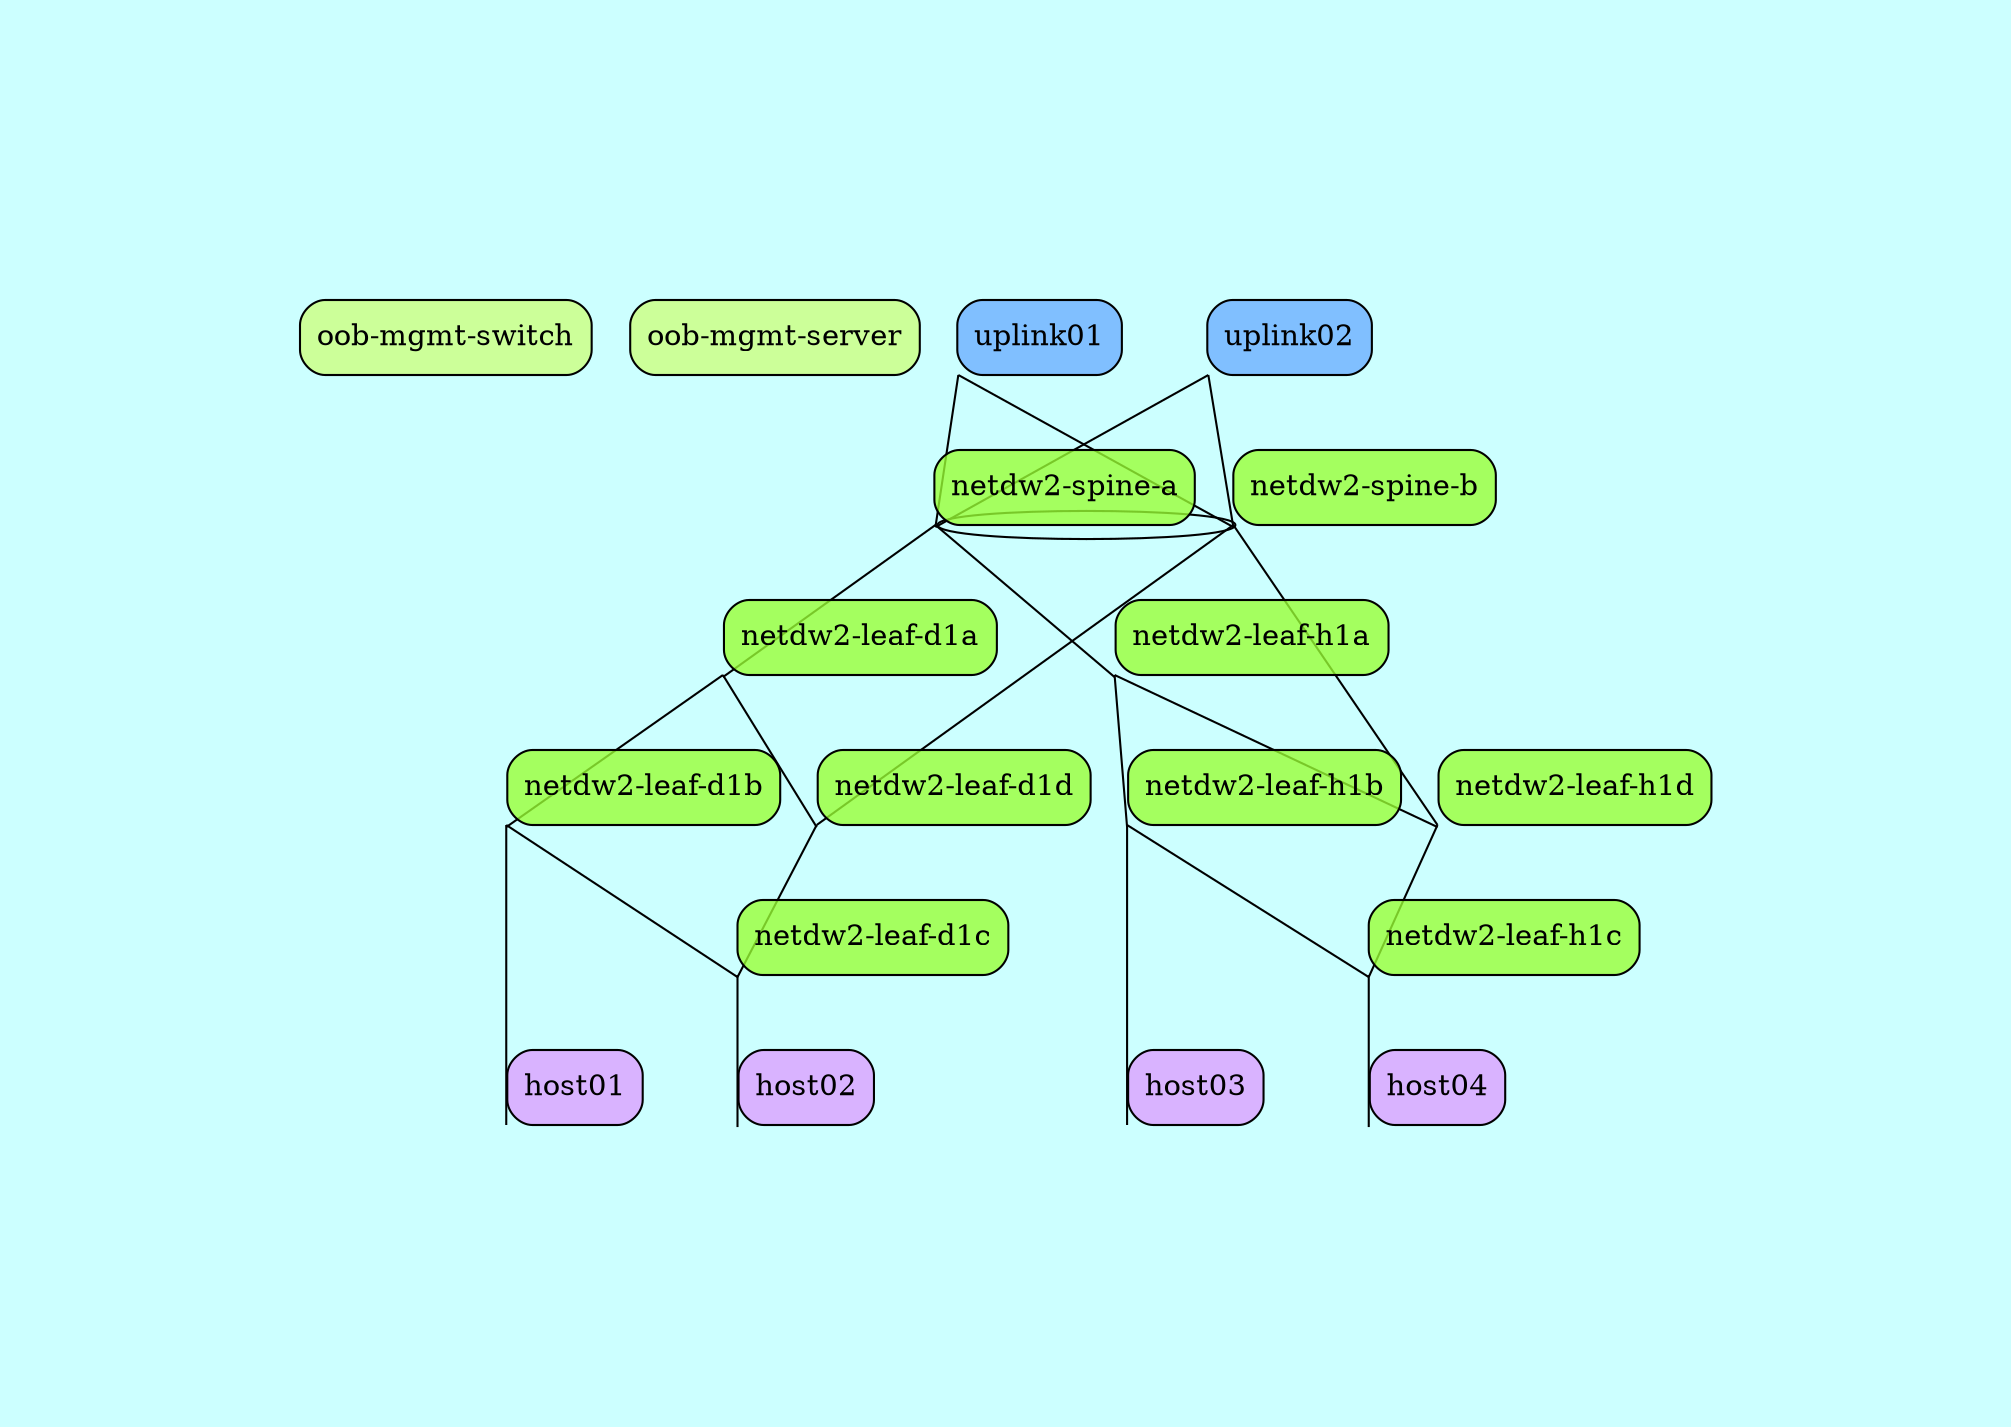 graph dc {

bgcolor = "#CCFFFFFF"
splines = "false"
outputorder = "edgesfirst"
esep = "0"
pad = "2"

   "oob-mgmt-switch"  [function="oob-switch" version="3.6.1" config="./helper_scripts/oob_switch_config.sh"
                      fillcolor = "#ccff99",shape = "rectangle",style = "solid,rounded,filled" ]
   "oob-mgmt-server"  [function="oob-server" config="./helper_scripts/OOB_Server_Config.sh"
                      fillcolor = "#ccff99",shape = "rectangle",style = "solid,rounded,filled"]

   "uplink01"  [function="leaf" version="3.6.1" config="./helper_scripts/extra_switch_config.sh"
               fillcolor = "#80bfff",shape = "rectangle",style = "solid,rounded,filled"]
   "uplink02"  [function="leaf" version="3.6.1" config="./helper_scripts/extra_switch_config.sh"
               fillcolor = "#80bfff",shape = "rectangle",style = "solid,rounded,filled"]

   "netdw2-spine-a"  [function="spine" version="3.6.2" config="./helper_scripts/extra_switch_config.sh"
                     fillcolor = "#99FF33C8",shape = "rectangle",style = "solid,rounded,filled"]
   "netdw2-spine-b"  [function="spine" version="3.6.2" config="./helper_scripts/extra_switch_config.sh"
                     fillcolor = "#99FF33C8",shape = "rectangle",style = "solid,rounded,filled"]

   "netdw2-leaf-d1a"  [function="leaf" version="3.6.2" config="./helper_scripts/extra_switch_config.sh"
                      fillcolor = "#99FF33C8",shape = "rectangle",style = "solid,rounded,filled"]
   "netdw2-leaf-d1b"  [function="leaf" version="3.6.2" config="./helper_scripts/extra_switch_config.sh"
                      fillcolor = "#99FF33C8",shape = "rectangle",style = "solid,rounded,filled"]
   "netdw2-leaf-d1c"  [function="leaf" version="3.6.2" config="./helper_scripts/extra_switch_config.sh"
                      fillcolor = "#99FF33C8",shape = "rectangle",style = "solid,rounded,filled"]
   "netdw2-leaf-d1d"  [function="leaf" version="3.6.2" config="./helper_scripts/extra_switch_config.sh"
                      fillcolor = "#99FF33C8",shape = "rectangle",style = "solid,rounded,filled"]

   "netdw2-leaf-h1a"  [function="leaf" version="3.6.1" config="./helper_scripts/extra_switch_config.sh"
                      fillcolor = "#99FF33C8",shape = "rectangle",style = "solid,rounded,filled"]
   "netdw2-leaf-h1b"  [function="leaf" version="3.6.1" config="./helper_scripts/extra_switch_config.sh"
                      fillcolor = "#99FF33C8",shape = "rectangle",style = "solid,rounded,filled"]
   "netdw2-leaf-h1c"  [function="leaf" version="3.6.1" config="./helper_scripts/extra_switch_config.sh"
                      fillcolor = "#99FF33C8",shape = "rectangle",style = "solid,rounded,filled"]
   "netdw2-leaf-h1d"  [function="leaf" version="3.6.1" config="./helper_scripts/extra_switch_config.sh"
                      fillcolor = "#99FF33C8",shape = "rectangle",style = "solid,rounded,filled"]

   "host01"  [function="leaf" config="./helper_scripts/extra_switch_config.sh"
             fillcolor = "#d9b3ff",shape = "rectangle",style = "solid,rounded,filled"]
   "host02"  [function="leaf" config="./helper_scripts/extra_switch_config.sh"
             fillcolor = "#d9b3ff",shape = "rectangle",style = "solid,rounded,filled"]
   "host03"  [function="leaf" config="./helper_scripts/extra_switch_config.sh"
             fillcolor = "#d9b3ff",shape = "rectangle",style = "solid,rounded,filled"]
   "host04"  [function="leaf" config="./helper_scripts/extra_switch_config.sh"
             fillcolor = "#d9b3ff",shape = "rectangle",style = "solid,rounded,filled"]

   "uplink01":"swp1" -- "netdw2-spine-a":"swp47"
   "uplink02":"swp1" -- "netdw2-spine-a":"swp48"
   "uplink01":"swp2" -- "netdw2-spine-b":"swp47"
   "uplink02":"swp2" -- "netdw2-spine-b":"swp48"

   {rank = same; "uplink01"; "uplink02";}

   "netdw2-spine-a":"swp49" -- "netdw2-spine-b":"swp49"
   "netdw2-spine-a":"swp50" -- "netdw2-spine-b":"swp50"

   {rank = same; "netdw2-spine-a"; "netdw2-spine-b";}

   "netdw2-spine-a":"swp1" -- "netdw2-leaf-d1a":"swp52"
   "netdw2-spine-b":"swp1" -- "netdw2-leaf-d1d":"swp52"
   "netdw2-spine-a":"swp2" -- "netdw2-leaf-h1a":"swp52"
   "netdw2-spine-b":"swp2" -- "netdw2-leaf-h1d":"swp52"
   "netdw2-leaf-d1a":"swp50" -- "netdw2-leaf-d1d":"swp50"
   "netdw2-leaf-d1a":"swp49" -- "netdw2-leaf-d1b":"swp49"
   "netdw2-leaf-d1d":"swp49" -- "netdw2-leaf-d1c":"swp49"
   "netdw2-leaf-d1b":"swp50" -- "netdw2-leaf-d1c":"swp50"
   "netdw2-leaf-d1b":"swp1" -- "host01":"swp1"
   "netdw2-leaf-d1c":"swp1" -- "host02":"swp1"

   {rank = same; "host01"; "host02";}

   "netdw2-leaf-h1a":"swp50" -- "netdw2-leaf-h1d":"swp50"
   "netdw2-leaf-h1a":"swp49" -- "netdw2-leaf-h1b":"swp49"
   "netdw2-leaf-h1d":"swp49" -- "netdw2-leaf-h1c":"swp49"
   "netdw2-leaf-h1b":"swp50" -- "netdw2-leaf-h1c":"swp50"
   "netdw2-leaf-h1b":"swp1" -- "host03":"swp1"
   "netdw2-leaf-h1c":"swp1" -- "host04":"swp1"

   {rank = same; "host03"; "host04";}

}
